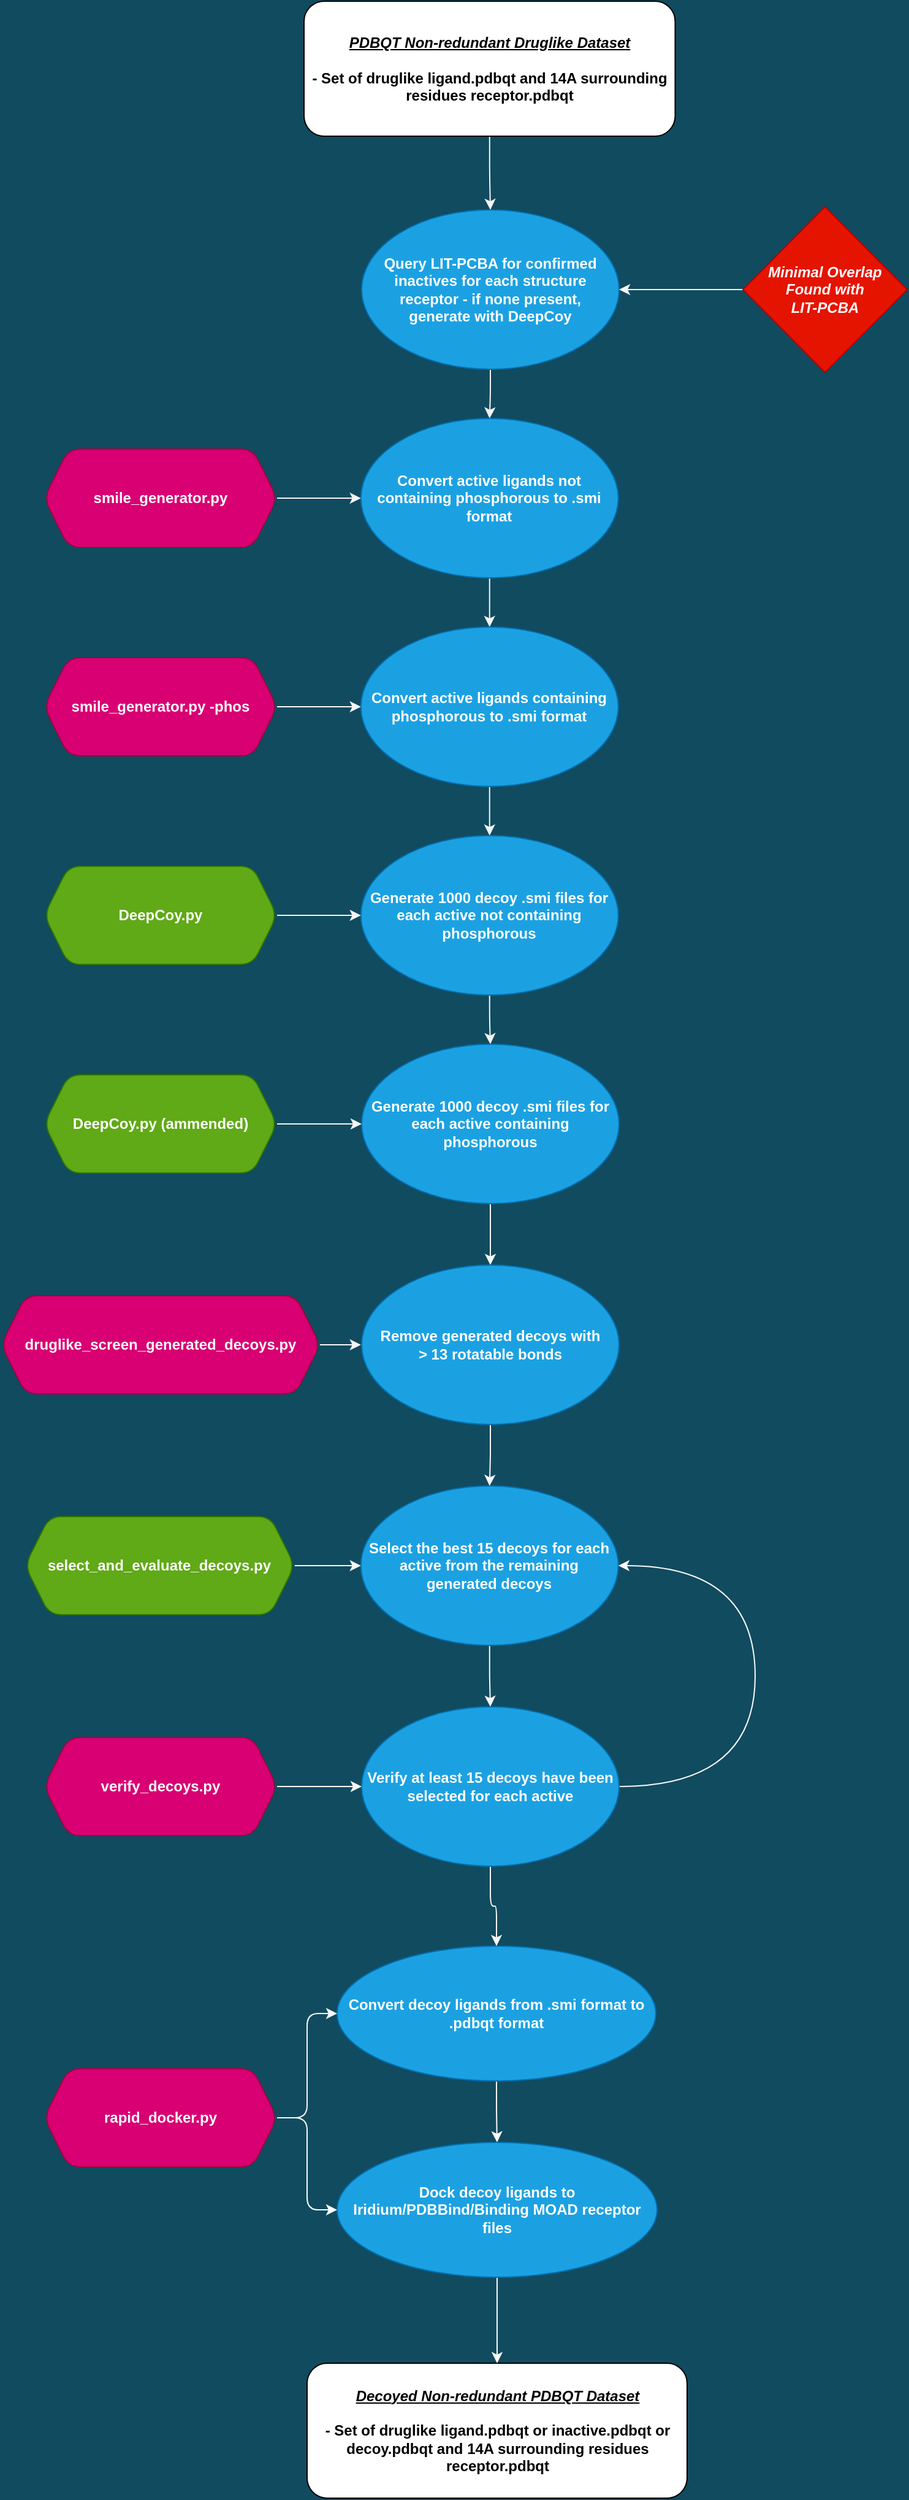 <mxfile version="14.5.3" type="device" pages="2"><diagram id="12ABNKvkcUcY6OW4dHBS" name="Page-1"><mxGraphModel dx="1886" dy="943" grid="1" gridSize="10" guides="1" tooltips="1" connect="1" arrows="1" fold="1" page="1" pageScale="1" pageWidth="827" pageHeight="2000" background="#114B5F" math="0" shadow="0"><root><mxCell id="0"/><mxCell id="1" parent="0"/><mxCell id="9w7_zRx17OVHlzYee_h_-6" value="" style="edgeStyle=orthogonalEdgeStyle;rounded=1;orthogonalLoop=1;jettySize=auto;html=1;strokeColor=#F5F5F5;" parent="1" source="qOZZCkxotvFlwWSeUeQr-15" target="9w7_zRx17OVHlzYee_h_-5" edge="1"><mxGeometry relative="1" as="geometry"/></mxCell><mxCell id="qOZZCkxotvFlwWSeUeQr-15" value="&lt;div&gt;Query LIT-PCBA for confirmed inactives for each structure &lt;br&gt;&lt;/div&gt;&lt;div&gt;receptor - if none present, &lt;br&gt;&lt;/div&gt;&lt;div&gt;generate with DeepCoy &lt;/div&gt;" style="ellipse;whiteSpace=wrap;html=1;rounded=0;sketch=0;strokeColor=#006EAF;fillColor=#1ba1e2;fontColor=#ffffff;fontStyle=1" parent="1" vertex="1"><mxGeometry x="309" y="1360" width="210" height="130" as="geometry"/></mxCell><mxCell id="qOZZCkxotvFlwWSeUeQr-16" value="&lt;div&gt;&lt;i&gt;&lt;u&gt;&lt;b&gt;Decoyed Non-redundant PDBQT Dataset&lt;/b&gt;&lt;/u&gt;&lt;/i&gt;&lt;/div&gt;&lt;div&gt;&lt;br&gt;&lt;/div&gt;&lt;div&gt;- Set of druglike ligand.pdbqt or inactive.pdbqt or decoy.pdbqt and 14A surrounding residues receptor.pdbqt&lt;/div&gt;" style="rounded=1;whiteSpace=wrap;html=1;sketch=0;fontStyle=1" parent="1" vertex="1"><mxGeometry x="264.5" y="3115" width="310" height="110" as="geometry"/></mxCell><mxCell id="qOZZCkxotvFlwWSeUeQr-17" value="" style="edgeStyle=orthogonalEdgeStyle;rounded=1;orthogonalLoop=1;jettySize=auto;html=1;strokeColor=#FAFAFA;fontStyle=1" parent="1" source="qOZZCkxotvFlwWSeUeQr-18" target="qOZZCkxotvFlwWSeUeQr-20" edge="1"><mxGeometry relative="1" as="geometry"/></mxCell><mxCell id="qOZZCkxotvFlwWSeUeQr-18" value="Convert decoy ligands from .smi format to .pdbqt format" style="ellipse;whiteSpace=wrap;html=1;rounded=0;sketch=0;strokeColor=#006EAF;fillColor=#1ba1e2;fontColor=#ffffff;fontStyle=1" parent="1" vertex="1"><mxGeometry x="289" y="2775" width="260" height="110" as="geometry"/></mxCell><mxCell id="qOZZCkxotvFlwWSeUeQr-28" style="edgeStyle=orthogonalEdgeStyle;curved=0;rounded=1;sketch=0;orthogonalLoop=1;jettySize=auto;html=1;exitX=0.5;exitY=1;exitDx=0;exitDy=0;entryX=0.5;entryY=0;entryDx=0;entryDy=0;fillColor=#F45B69;fontColor=#E4FDE1;strokeColor=#FAFAFA;" parent="1" source="qOZZCkxotvFlwWSeUeQr-20" target="qOZZCkxotvFlwWSeUeQr-16" edge="1"><mxGeometry relative="1" as="geometry"/></mxCell><mxCell id="qOZZCkxotvFlwWSeUeQr-20" value="Dock decoy ligands to Iridium/PDBBind/Binding MOAD receptor files" style="ellipse;whiteSpace=wrap;html=1;rounded=0;sketch=0;strokeColor=#006EAF;fillColor=#1ba1e2;fontColor=#ffffff;fontStyle=1" parent="1" vertex="1"><mxGeometry x="289" y="2935" width="261" height="110" as="geometry"/></mxCell><mxCell id="qOZZCkxotvFlwWSeUeQr-25" style="edgeStyle=orthogonalEdgeStyle;rounded=1;orthogonalLoop=1;jettySize=auto;html=1;entryX=0;entryY=0.5;entryDx=0;entryDy=0;strokeColor=#FAFAFA;" parent="1" source="qOZZCkxotvFlwWSeUeQr-26" target="qOZZCkxotvFlwWSeUeQr-20" edge="1"><mxGeometry relative="1" as="geometry"/></mxCell><mxCell id="iNlMu-Jztww_iPpsE9F8-1" style="edgeStyle=orthogonalEdgeStyle;rounded=1;orthogonalLoop=1;jettySize=auto;html=1;entryX=0;entryY=0.5;entryDx=0;entryDy=0;strokeColor=#F5F5F5;" parent="1" source="qOZZCkxotvFlwWSeUeQr-26" target="qOZZCkxotvFlwWSeUeQr-18" edge="1"><mxGeometry relative="1" as="geometry"/></mxCell><mxCell id="qOZZCkxotvFlwWSeUeQr-26" value="rapid_docker.py" style="shape=hexagon;perimeter=hexagonPerimeter2;whiteSpace=wrap;html=1;fixedSize=1;rounded=1;fontStyle=1;strokeColor=#A50040;fillColor=#d80073;sketch=0;fontColor=#ffffff;" parent="1" vertex="1"><mxGeometry x="50" y="2875" width="190" height="80" as="geometry"/></mxCell><mxCell id="9w7_zRx17OVHlzYee_h_-1" value="" style="edgeStyle=orthogonalEdgeStyle;rounded=1;orthogonalLoop=1;jettySize=auto;html=1;strokeColor=#F5F5F5;" parent="1" source="qOZZCkxotvFlwWSeUeQr-27" target="qOZZCkxotvFlwWSeUeQr-15" edge="1"><mxGeometry relative="1" as="geometry"/></mxCell><mxCell id="qOZZCkxotvFlwWSeUeQr-27" value="&lt;div&gt;&lt;u&gt;&lt;i&gt;PDBQT Non-redundant Druglike Dataset&lt;/i&gt;&lt;/u&gt;&lt;/div&gt;&lt;div&gt;&lt;br&gt;&lt;/div&gt;&lt;div&gt;- Set of druglike ligand.pdbqt and 14A surrounding residues receptor.pdbqt &lt;br&gt;&lt;/div&gt;" style="rounded=1;whiteSpace=wrap;html=1;sketch=0;fontStyle=1" parent="1" vertex="1"><mxGeometry x="262" y="1190" width="302.75" height="110" as="geometry"/></mxCell><mxCell id="9w7_zRx17OVHlzYee_h_-4" value="" style="edgeStyle=orthogonalEdgeStyle;rounded=1;orthogonalLoop=1;jettySize=auto;html=1;strokeColor=#F5F5F5;" parent="1" source="9w7_zRx17OVHlzYee_h_-2" target="qOZZCkxotvFlwWSeUeQr-15" edge="1"><mxGeometry relative="1" as="geometry"/></mxCell><mxCell id="9w7_zRx17OVHlzYee_h_-2" value="&lt;div&gt;&lt;i&gt;Minimal Overlap Found with &lt;br&gt;&lt;/i&gt;&lt;/div&gt;&lt;div&gt;&lt;i&gt;LIT-PCBA&lt;/i&gt;&lt;/div&gt;" style="rhombus;whiteSpace=wrap;html=1;rounded=0;fontColor=#ffffff;fontStyle=1;strokeColor=#B20000;fillColor=#e51400;sketch=0;" parent="1" vertex="1"><mxGeometry x="620" y="1357.5" width="134" height="135" as="geometry"/></mxCell><mxCell id="9w7_zRx17OVHlzYee_h_-9" value="" style="edgeStyle=orthogonalEdgeStyle;rounded=1;orthogonalLoop=1;jettySize=auto;html=1;strokeColor=#F5F5F5;" parent="1" source="9w7_zRx17OVHlzYee_h_-5" target="9w7_zRx17OVHlzYee_h_-8" edge="1"><mxGeometry relative="1" as="geometry"/></mxCell><mxCell id="9w7_zRx17OVHlzYee_h_-5" value="Convert active ligands not containing phosphorous to .smi format" style="ellipse;whiteSpace=wrap;html=1;rounded=0;sketch=0;strokeColor=#006EAF;fillColor=#1ba1e2;fontColor=#ffffff;fontStyle=1" parent="1" vertex="1"><mxGeometry x="308.38" y="1530" width="210" height="130" as="geometry"/></mxCell><mxCell id="9w7_zRx17OVHlzYee_h_-16" value="" style="edgeStyle=orthogonalEdgeStyle;rounded=1;orthogonalLoop=1;jettySize=auto;html=1;strokeColor=#F5F5F5;" parent="1" source="9w7_zRx17OVHlzYee_h_-8" target="9w7_zRx17OVHlzYee_h_-15" edge="1"><mxGeometry relative="1" as="geometry"/></mxCell><mxCell id="9w7_zRx17OVHlzYee_h_-8" value="Convert active ligands containing phosphorous to .smi format" style="ellipse;whiteSpace=wrap;html=1;rounded=0;sketch=0;strokeColor=#006EAF;fillColor=#1ba1e2;fontColor=#ffffff;fontStyle=1" parent="1" vertex="1"><mxGeometry x="308.38" y="1700" width="210" height="130" as="geometry"/></mxCell><mxCell id="9w7_zRx17OVHlzYee_h_-11" style="edgeStyle=orthogonalEdgeStyle;rounded=1;orthogonalLoop=1;jettySize=auto;html=1;entryX=0;entryY=0.5;entryDx=0;entryDy=0;strokeColor=#F5F5F5;" parent="1" source="9w7_zRx17OVHlzYee_h_-10" target="9w7_zRx17OVHlzYee_h_-5" edge="1"><mxGeometry relative="1" as="geometry"/></mxCell><mxCell id="9w7_zRx17OVHlzYee_h_-10" value="smile_generator.py" style="shape=hexagon;perimeter=hexagonPerimeter2;whiteSpace=wrap;html=1;fixedSize=1;rounded=1;fontStyle=1;strokeColor=#A50040;fillColor=#d80073;sketch=0;fontColor=#ffffff;" parent="1" vertex="1"><mxGeometry x="50" y="1555" width="190" height="80" as="geometry"/></mxCell><mxCell id="9w7_zRx17OVHlzYee_h_-14" value="" style="edgeStyle=orthogonalEdgeStyle;rounded=1;orthogonalLoop=1;jettySize=auto;html=1;strokeColor=#F5F5F5;" parent="1" source="9w7_zRx17OVHlzYee_h_-13" target="9w7_zRx17OVHlzYee_h_-8" edge="1"><mxGeometry relative="1" as="geometry"/></mxCell><mxCell id="9w7_zRx17OVHlzYee_h_-13" value="smile_generator.py -phos" style="shape=hexagon;perimeter=hexagonPerimeter2;whiteSpace=wrap;html=1;fixedSize=1;rounded=1;fontStyle=1;strokeColor=#A50040;fillColor=#d80073;sketch=0;fontColor=#ffffff;" parent="1" vertex="1"><mxGeometry x="50" y="1725" width="190" height="80" as="geometry"/></mxCell><mxCell id="9w7_zRx17OVHlzYee_h_-18" value="" style="edgeStyle=orthogonalEdgeStyle;rounded=1;orthogonalLoop=1;jettySize=auto;html=1;strokeColor=#F5F5F5;" parent="1" source="9w7_zRx17OVHlzYee_h_-15" target="9w7_zRx17OVHlzYee_h_-17" edge="1"><mxGeometry relative="1" as="geometry"/></mxCell><mxCell id="9w7_zRx17OVHlzYee_h_-15" value="Generate 1000 decoy .smi files for each active not containing phosphorous" style="ellipse;whiteSpace=wrap;html=1;rounded=0;sketch=0;strokeColor=#006EAF;fillColor=#1ba1e2;fontColor=#ffffff;fontStyle=1" parent="1" vertex="1"><mxGeometry x="308.38" y="1870" width="210" height="130" as="geometry"/></mxCell><mxCell id="3aU6bb_WxZ5ziPZI_WGE-2" value="" style="edgeStyle=orthogonalEdgeStyle;rounded=0;orthogonalLoop=1;jettySize=auto;html=1;strokeColor=#F7F7F7;" edge="1" parent="1" source="9w7_zRx17OVHlzYee_h_-17" target="3aU6bb_WxZ5ziPZI_WGE-1"><mxGeometry relative="1" as="geometry"/></mxCell><mxCell id="9w7_zRx17OVHlzYee_h_-17" value="Generate 1000 decoy .smi files for each active containing phosphorous" style="ellipse;whiteSpace=wrap;html=1;rounded=0;sketch=0;strokeColor=#006EAF;fillColor=#1ba1e2;fontColor=#ffffff;fontStyle=1" parent="1" vertex="1"><mxGeometry x="309" y="2040" width="210" height="130" as="geometry"/></mxCell><mxCell id="9w7_zRx17OVHlzYee_h_-21" value="" style="edgeStyle=orthogonalEdgeStyle;rounded=1;orthogonalLoop=1;jettySize=auto;html=1;strokeColor=#F5F5F5;" parent="1" source="9w7_zRx17OVHlzYee_h_-20" target="9w7_zRx17OVHlzYee_h_-15" edge="1"><mxGeometry relative="1" as="geometry"/></mxCell><mxCell id="9w7_zRx17OVHlzYee_h_-20" value="DeepCoy.py" style="shape=hexagon;perimeter=hexagonPerimeter2;whiteSpace=wrap;html=1;fixedSize=1;rounded=1;fontStyle=1;strokeColor=#2D7600;fillColor=#60a917;sketch=0;fontColor=#ffffff;" parent="1" vertex="1"><mxGeometry x="50" y="1895" width="190" height="80" as="geometry"/></mxCell><mxCell id="9w7_zRx17OVHlzYee_h_-23" value="" style="edgeStyle=orthogonalEdgeStyle;rounded=1;orthogonalLoop=1;jettySize=auto;html=1;strokeColor=#F5F5F5;" parent="1" source="9w7_zRx17OVHlzYee_h_-22" target="9w7_zRx17OVHlzYee_h_-17" edge="1"><mxGeometry relative="1" as="geometry"/></mxCell><mxCell id="9w7_zRx17OVHlzYee_h_-22" value="DeepCoy.py (ammended)" style="shape=hexagon;perimeter=hexagonPerimeter2;whiteSpace=wrap;html=1;fixedSize=1;rounded=1;fontStyle=1;strokeColor=#2D7600;fillColor=#60a917;sketch=0;fontColor=#ffffff;" parent="1" vertex="1"><mxGeometry x="50" y="2065" width="190" height="80" as="geometry"/></mxCell><mxCell id="3aU6bb_WxZ5ziPZI_WGE-11" value="" style="edgeStyle=orthogonalEdgeStyle;rounded=0;orthogonalLoop=1;jettySize=auto;html=1;strokeColor=#F7F7F7;" edge="1" parent="1" source="9w7_zRx17OVHlzYee_h_-24" target="3aU6bb_WxZ5ziPZI_WGE-10"><mxGeometry relative="1" as="geometry"/></mxCell><mxCell id="9w7_zRx17OVHlzYee_h_-24" value="&lt;div&gt;Select the best 15 decoys for each active from the remaining &lt;br&gt;&lt;/div&gt;&lt;div&gt;generated decoys&lt;/div&gt;" style="ellipse;whiteSpace=wrap;html=1;rounded=0;sketch=0;strokeColor=#006EAF;fillColor=#1ba1e2;fontColor=#ffffff;fontStyle=1" parent="1" vertex="1"><mxGeometry x="308.38" y="2400" width="210" height="130" as="geometry"/></mxCell><mxCell id="9w7_zRx17OVHlzYee_h_-27" value="" style="edgeStyle=orthogonalEdgeStyle;rounded=1;orthogonalLoop=1;jettySize=auto;html=1;strokeColor=#F5F5F5;" parent="1" source="9w7_zRx17OVHlzYee_h_-26" target="9w7_zRx17OVHlzYee_h_-24" edge="1"><mxGeometry relative="1" as="geometry"/></mxCell><mxCell id="9w7_zRx17OVHlzYee_h_-26" value="select_and_evaluate_decoys.py" style="shape=hexagon;perimeter=hexagonPerimeter2;whiteSpace=wrap;html=1;fixedSize=1;rounded=1;fontStyle=1;strokeColor=#2D7600;fillColor=#60a917;sketch=0;fontColor=#ffffff;" parent="1" vertex="1"><mxGeometry x="34.38" y="2425" width="220" height="80" as="geometry"/></mxCell><mxCell id="3aU6bb_WxZ5ziPZI_WGE-9" value="" style="edgeStyle=orthogonalEdgeStyle;rounded=0;orthogonalLoop=1;jettySize=auto;html=1;strokeColor=#F7F7F7;" edge="1" parent="1" source="3aU6bb_WxZ5ziPZI_WGE-1" target="9w7_zRx17OVHlzYee_h_-24"><mxGeometry relative="1" as="geometry"/></mxCell><mxCell id="3aU6bb_WxZ5ziPZI_WGE-1" value="&lt;div&gt;Remove generated decoys with &lt;br&gt;&lt;/div&gt;&lt;div&gt;&amp;gt; 13 rotatable bonds&lt;/div&gt;" style="ellipse;whiteSpace=wrap;html=1;rounded=0;sketch=0;strokeColor=#006EAF;fillColor=#1ba1e2;fontColor=#ffffff;fontStyle=1" vertex="1" parent="1"><mxGeometry x="309" y="2220" width="210" height="130" as="geometry"/></mxCell><mxCell id="3aU6bb_WxZ5ziPZI_WGE-7" value="" style="edgeStyle=orthogonalEdgeStyle;rounded=1;orthogonalLoop=1;jettySize=auto;html=1;strokeColor=#F5F5F5;" edge="1" parent="1" source="3aU6bb_WxZ5ziPZI_WGE-8"><mxGeometry relative="1" as="geometry"><mxPoint x="308.38" y="2285" as="targetPoint"/></mxGeometry></mxCell><mxCell id="3aU6bb_WxZ5ziPZI_WGE-8" value="druglike_screen_generated_decoys.py" style="shape=hexagon;perimeter=hexagonPerimeter2;whiteSpace=wrap;html=1;fixedSize=1;rounded=1;fontStyle=1;strokeColor=#A50040;fillColor=#d80073;sketch=0;fontColor=#ffffff;" vertex="1" parent="1"><mxGeometry x="15" y="2245" width="260" height="80" as="geometry"/></mxCell><mxCell id="3aU6bb_WxZ5ziPZI_WGE-12" value="" style="edgeStyle=orthogonalEdgeStyle;orthogonalLoop=1;jettySize=auto;html=1;strokeColor=#F7F7F7;rounded=1;" edge="1" parent="1" source="3aU6bb_WxZ5ziPZI_WGE-10" target="qOZZCkxotvFlwWSeUeQr-18"><mxGeometry relative="1" as="geometry"/></mxCell><mxCell id="3aU6bb_WxZ5ziPZI_WGE-15" style="edgeStyle=orthogonalEdgeStyle;orthogonalLoop=1;jettySize=auto;html=1;entryX=1;entryY=0.5;entryDx=0;entryDy=0;strokeColor=#F7F7F7;curved=1;exitX=1;exitY=0.5;exitDx=0;exitDy=0;" edge="1" parent="1" source="3aU6bb_WxZ5ziPZI_WGE-10" target="9w7_zRx17OVHlzYee_h_-24"><mxGeometry relative="1" as="geometry"><Array as="points"><mxPoint x="630" y="2645"/><mxPoint x="630" y="2465"/></Array></mxGeometry></mxCell><mxCell id="3aU6bb_WxZ5ziPZI_WGE-10" value="Verify at least 15 decoys have been selected for each active " style="ellipse;whiteSpace=wrap;html=1;rounded=0;sketch=0;strokeColor=#006EAF;fillColor=#1ba1e2;fontColor=#ffffff;fontStyle=1" vertex="1" parent="1"><mxGeometry x="309" y="2580" width="210" height="130" as="geometry"/></mxCell><mxCell id="3aU6bb_WxZ5ziPZI_WGE-14" value="" style="edgeStyle=orthogonalEdgeStyle;rounded=1;orthogonalLoop=1;jettySize=auto;html=1;strokeColor=#F7F7F7;" edge="1" parent="1" source="3aU6bb_WxZ5ziPZI_WGE-13" target="3aU6bb_WxZ5ziPZI_WGE-10"><mxGeometry relative="1" as="geometry"/></mxCell><mxCell id="3aU6bb_WxZ5ziPZI_WGE-13" value="verify_decoys.py" style="shape=hexagon;perimeter=hexagonPerimeter2;whiteSpace=wrap;html=1;fixedSize=1;rounded=1;fontStyle=1;strokeColor=#A50040;fillColor=#d80073;sketch=0;fontColor=#ffffff;" vertex="1" parent="1"><mxGeometry x="50" y="2605" width="190" height="80" as="geometry"/></mxCell></root></mxGraphModel></diagram><diagram id="aq3e4qvzq96ldQQ2HJRU" name="Page-2"><mxGraphModel dx="1646" dy="943" grid="1" gridSize="10" guides="1" tooltips="1" connect="1" arrows="1" fold="1" page="1" pageScale="1" pageWidth="827" pageHeight="2000" math="0" shadow="0"><root><mxCell id="NiCnEIyRX7yv30PmuUhh-0"/><mxCell id="NiCnEIyRX7yv30PmuUhh-1" parent="NiCnEIyRX7yv30PmuUhh-0"/></root></mxGraphModel></diagram></mxfile>